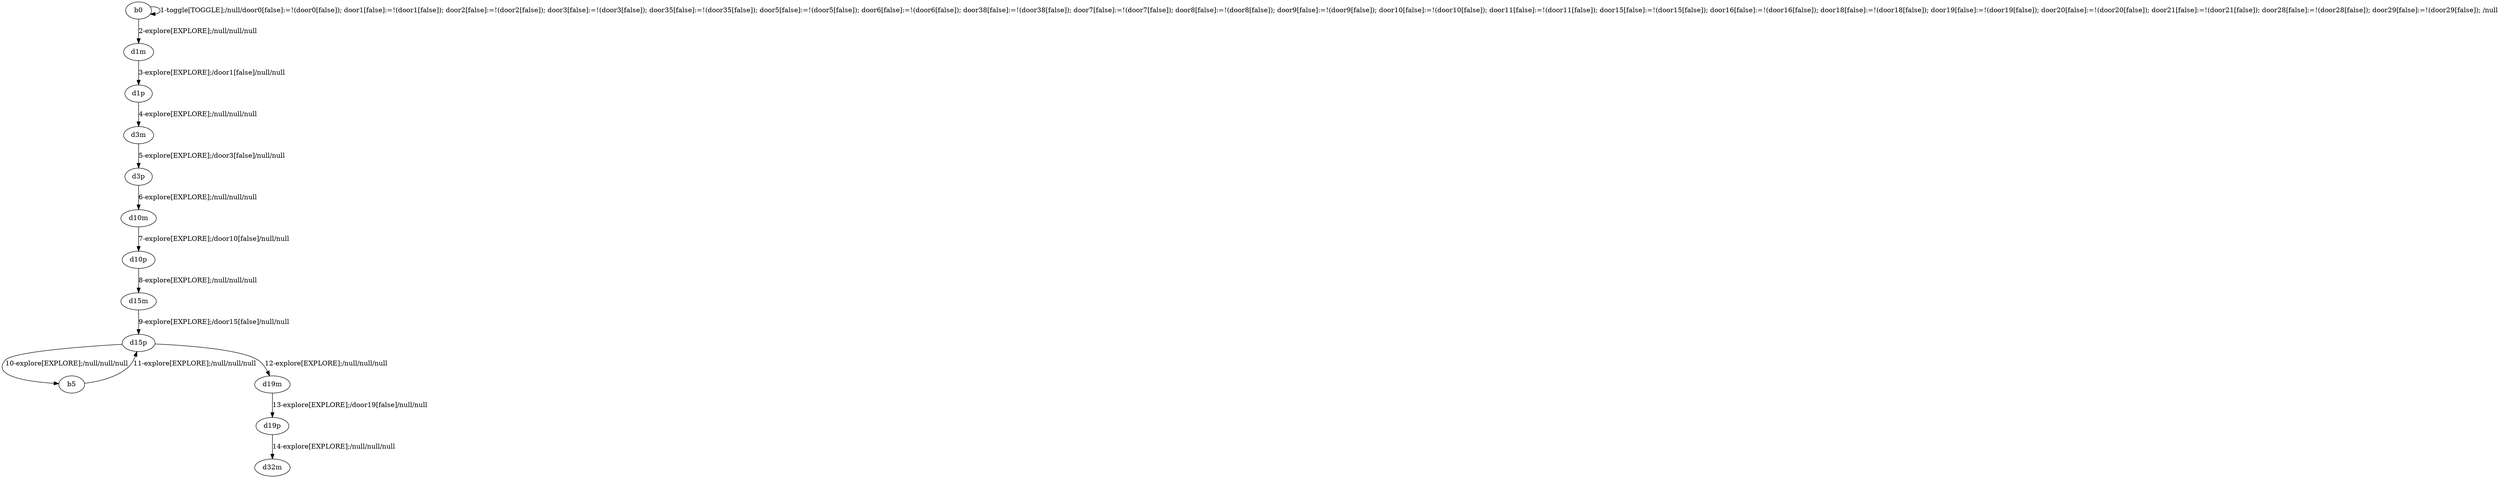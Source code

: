 # Total number of goals covered by this test: 2
# b5 --> d15p
# d15p --> b5

digraph g {
"b0" -> "b0" [label = "1-toggle[TOGGLE];/null/door0[false]:=!(door0[false]); door1[false]:=!(door1[false]); door2[false]:=!(door2[false]); door3[false]:=!(door3[false]); door35[false]:=!(door35[false]); door5[false]:=!(door5[false]); door6[false]:=!(door6[false]); door38[false]:=!(door38[false]); door7[false]:=!(door7[false]); door8[false]:=!(door8[false]); door9[false]:=!(door9[false]); door10[false]:=!(door10[false]); door11[false]:=!(door11[false]); door15[false]:=!(door15[false]); door16[false]:=!(door16[false]); door18[false]:=!(door18[false]); door19[false]:=!(door19[false]); door20[false]:=!(door20[false]); door21[false]:=!(door21[false]); door28[false]:=!(door28[false]); door29[false]:=!(door29[false]); /null"];
"b0" -> "d1m" [label = "2-explore[EXPLORE];/null/null/null"];
"d1m" -> "d1p" [label = "3-explore[EXPLORE];/door1[false]/null/null"];
"d1p" -> "d3m" [label = "4-explore[EXPLORE];/null/null/null"];
"d3m" -> "d3p" [label = "5-explore[EXPLORE];/door3[false]/null/null"];
"d3p" -> "d10m" [label = "6-explore[EXPLORE];/null/null/null"];
"d10m" -> "d10p" [label = "7-explore[EXPLORE];/door10[false]/null/null"];
"d10p" -> "d15m" [label = "8-explore[EXPLORE];/null/null/null"];
"d15m" -> "d15p" [label = "9-explore[EXPLORE];/door15[false]/null/null"];
"d15p" -> "b5" [label = "10-explore[EXPLORE];/null/null/null"];
"b5" -> "d15p" [label = "11-explore[EXPLORE];/null/null/null"];
"d15p" -> "d19m" [label = "12-explore[EXPLORE];/null/null/null"];
"d19m" -> "d19p" [label = "13-explore[EXPLORE];/door19[false]/null/null"];
"d19p" -> "d32m" [label = "14-explore[EXPLORE];/null/null/null"];
}